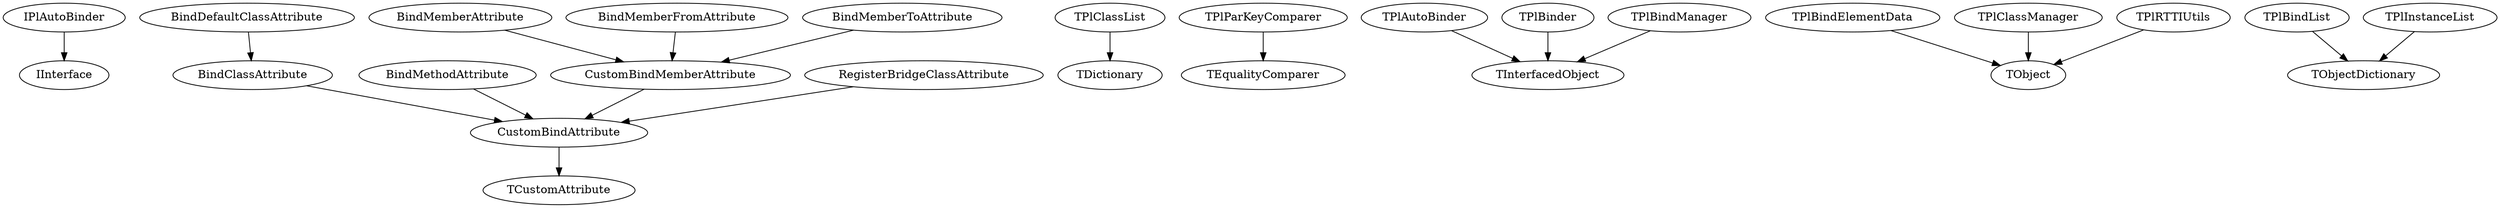 digraph Classes {
  "IPlAutoBinder" -> "IInterface"
  "IPlAutoBinder" [href="plBindAPI.Types.IPlAutoBinder.html"]
  "CustomBindAttribute" -> "TCustomAttribute"
  "CustomBindAttribute" [href="plBindAPI.Attributes.CustomBindAttribute.html"]
  "BindClassAttribute" -> "CustomBindAttribute"
  "BindClassAttribute" [href="plBindAPI.Attributes.BindClassAttribute.html"]
  "BindDefaultClassAttribute" -> "BindClassAttribute"
  "BindDefaultClassAttribute" [href="plBindAPI.Attributes.BindDefaultClassAttribute.html"]
  "BindMethodAttribute" -> "CustomBindAttribute"
  "BindMethodAttribute" [href="plBindAPI.Attributes.BindMethodAttribute.html"]
  "CustomBindMemberAttribute" -> "CustomBindAttribute"
  "CustomBindMemberAttribute" [href="plBindAPI.Attributes.CustomBindMemberAttribute.html"]
  "BindMemberAttribute" -> "CustomBindMemberAttribute"
  "BindMemberAttribute" [href="plBindAPI.Attributes.BindMemberAttribute.html"]
  "BindMemberFromAttribute" -> "CustomBindMemberAttribute"
  "BindMemberFromAttribute" [href="plBindAPI.Attributes.BindMemberFromAttribute.html"]
  "BindMemberToAttribute" -> "CustomBindMemberAttribute"
  "BindMemberToAttribute" [href="plBindAPI.Attributes.BindMemberToAttribute.html"]
  "RegisterBridgeClassAttribute" -> "CustomBindAttribute"
  "RegisterBridgeClassAttribute" [href="plBindAPI.Attributes.RegisterBridgeClassAttribute.html"]
  "TPlClassList" -> "TDictionary"
  "TPlClassList" [href="plBindAPI.ClassFactory.TPlClassList.html"]
  "TPlParKeyComparer" -> "TEqualityComparer"
  "TPlParKeyComparer" [href="plBindAPI.BindingElement.TPlParKeyComparer.html"]
  "TPlAutoBinder" -> "TInterfacedObject"
  "TPlAutoBinder" [href="plBindAPI.AutoBinder.TPlAutoBinder.html"]
  "TPlBinder" -> "TInterfacedObject"
  "TPlBinder" [href="plBindAPI.CoreBinder.TPlBinder.html"]
  "TPlBindManager" -> "TInterfacedObject"
  "TPlBindManager" [href="plBindAPI.BindManagement.TPlBindManager.html"]
  "TPlBindElementData" -> "TObject"
  "TPlBindElementData" [href="plBindAPI.BindingElement.TPlBindElementData.html"]
  "TPlClassManager" -> "TObject"
  "TPlClassManager" [href="plBindAPI.ClassFactory.TPlClassManager.html"]
  "TPlRTTIUtils" -> "TObject"
  "TPlRTTIUtils" [href="plBindAPI.RTTIUtils.TPlRTTIUtils.html"]
  "TPlBindList" -> "TObjectDictionary"
  "TPlBindList" [href="plBindAPI.BindingElement.TPlBindList.html"]
  "TPlInstanceList" -> "TObjectDictionary"
  "TPlInstanceList" [href="plBindAPI.ClassFactory.TPlInstanceList.html"]
}
